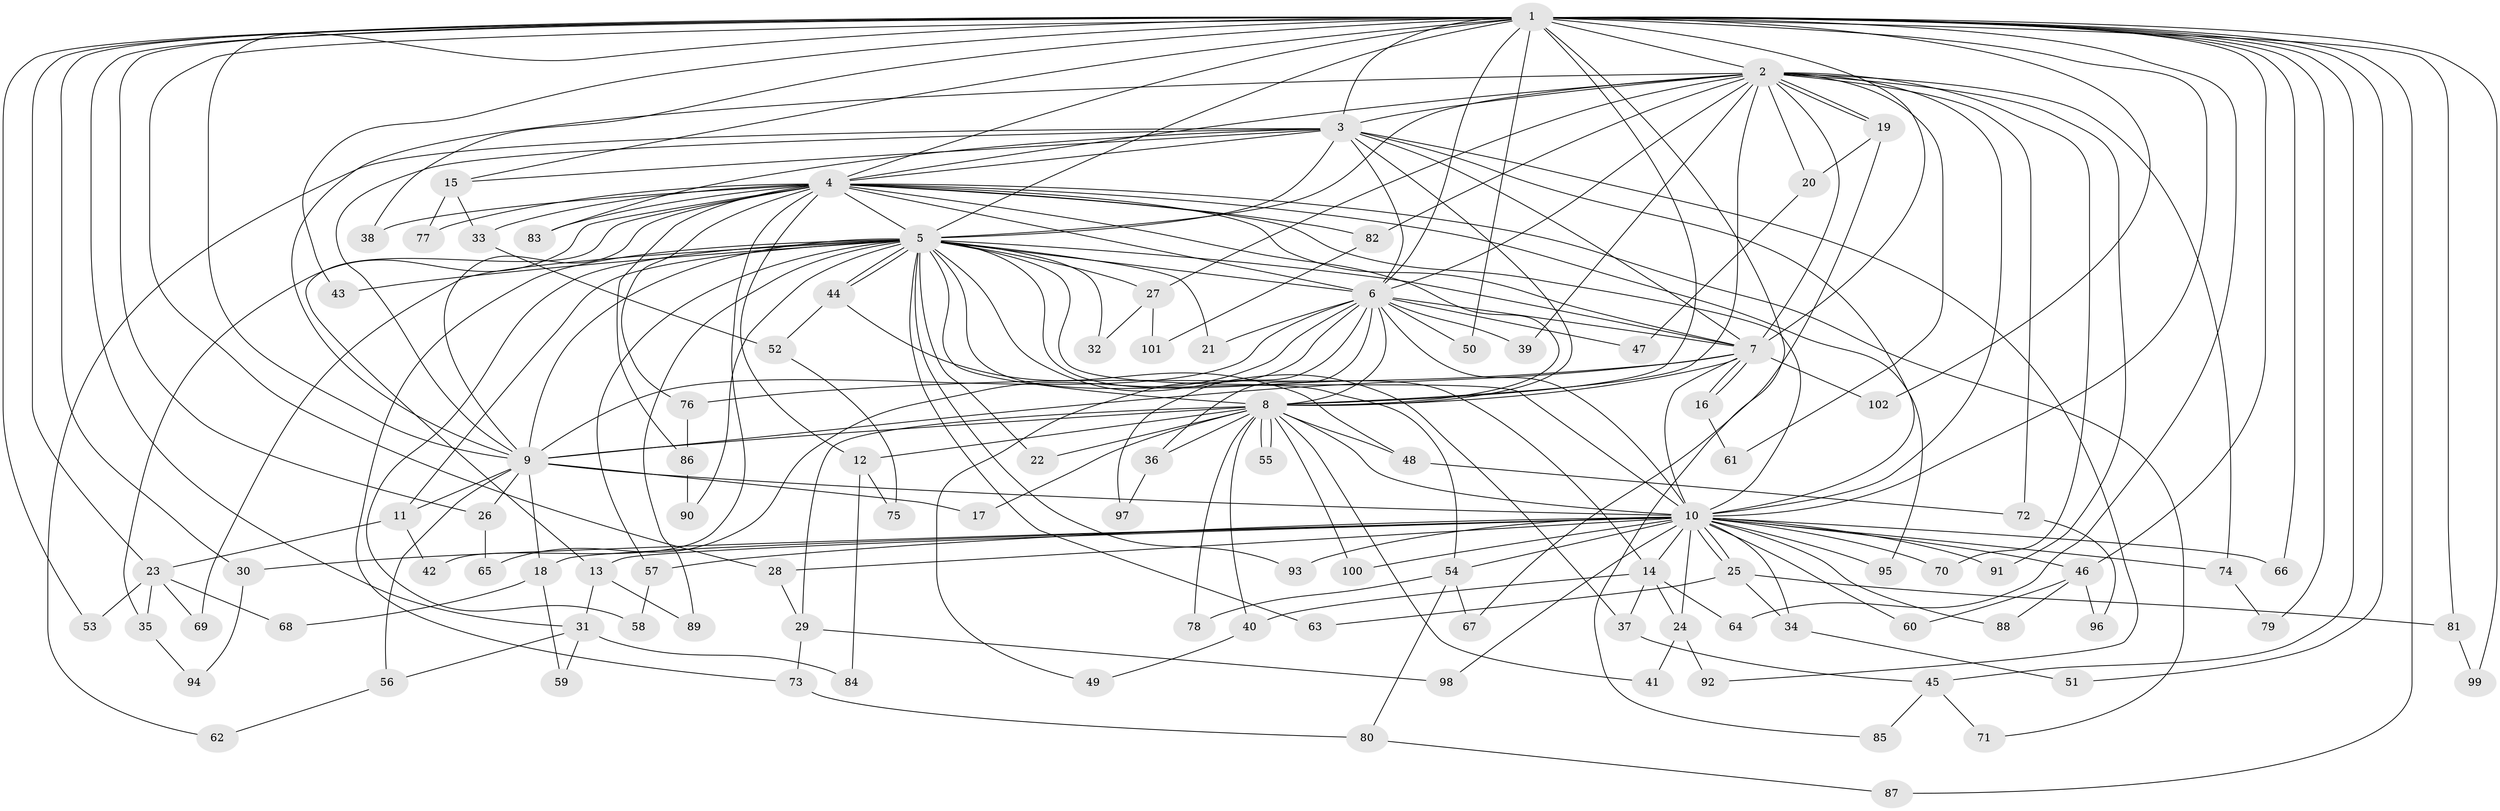 // Generated by graph-tools (version 1.1) at 2025/49/03/09/25 03:49:43]
// undirected, 102 vertices, 229 edges
graph export_dot {
graph [start="1"]
  node [color=gray90,style=filled];
  1;
  2;
  3;
  4;
  5;
  6;
  7;
  8;
  9;
  10;
  11;
  12;
  13;
  14;
  15;
  16;
  17;
  18;
  19;
  20;
  21;
  22;
  23;
  24;
  25;
  26;
  27;
  28;
  29;
  30;
  31;
  32;
  33;
  34;
  35;
  36;
  37;
  38;
  39;
  40;
  41;
  42;
  43;
  44;
  45;
  46;
  47;
  48;
  49;
  50;
  51;
  52;
  53;
  54;
  55;
  56;
  57;
  58;
  59;
  60;
  61;
  62;
  63;
  64;
  65;
  66;
  67;
  68;
  69;
  70;
  71;
  72;
  73;
  74;
  75;
  76;
  77;
  78;
  79;
  80;
  81;
  82;
  83;
  84;
  85;
  86;
  87;
  88;
  89;
  90;
  91;
  92;
  93;
  94;
  95;
  96;
  97;
  98;
  99;
  100;
  101;
  102;
  1 -- 2;
  1 -- 3;
  1 -- 4;
  1 -- 5;
  1 -- 6;
  1 -- 7;
  1 -- 8;
  1 -- 9;
  1 -- 10;
  1 -- 15;
  1 -- 23;
  1 -- 26;
  1 -- 28;
  1 -- 30;
  1 -- 31;
  1 -- 38;
  1 -- 43;
  1 -- 45;
  1 -- 46;
  1 -- 50;
  1 -- 51;
  1 -- 53;
  1 -- 64;
  1 -- 66;
  1 -- 79;
  1 -- 81;
  1 -- 85;
  1 -- 87;
  1 -- 99;
  1 -- 102;
  2 -- 3;
  2 -- 4;
  2 -- 5;
  2 -- 6;
  2 -- 7;
  2 -- 8;
  2 -- 9;
  2 -- 10;
  2 -- 19;
  2 -- 19;
  2 -- 20;
  2 -- 27;
  2 -- 39;
  2 -- 61;
  2 -- 70;
  2 -- 72;
  2 -- 74;
  2 -- 82;
  2 -- 91;
  3 -- 4;
  3 -- 5;
  3 -- 6;
  3 -- 7;
  3 -- 8;
  3 -- 9;
  3 -- 10;
  3 -- 15;
  3 -- 62;
  3 -- 83;
  3 -- 92;
  4 -- 5;
  4 -- 6;
  4 -- 7;
  4 -- 8;
  4 -- 9;
  4 -- 10;
  4 -- 12;
  4 -- 13;
  4 -- 33;
  4 -- 35;
  4 -- 38;
  4 -- 42;
  4 -- 71;
  4 -- 76;
  4 -- 77;
  4 -- 82;
  4 -- 83;
  4 -- 86;
  4 -- 95;
  5 -- 6;
  5 -- 7;
  5 -- 8;
  5 -- 9;
  5 -- 10;
  5 -- 11;
  5 -- 14;
  5 -- 21;
  5 -- 22;
  5 -- 27;
  5 -- 32;
  5 -- 37;
  5 -- 43;
  5 -- 44;
  5 -- 44;
  5 -- 54;
  5 -- 57;
  5 -- 58;
  5 -- 63;
  5 -- 69;
  5 -- 73;
  5 -- 89;
  5 -- 90;
  5 -- 93;
  6 -- 7;
  6 -- 8;
  6 -- 9;
  6 -- 10;
  6 -- 21;
  6 -- 36;
  6 -- 39;
  6 -- 47;
  6 -- 49;
  6 -- 50;
  6 -- 65;
  6 -- 97;
  7 -- 8;
  7 -- 9;
  7 -- 10;
  7 -- 16;
  7 -- 16;
  7 -- 76;
  7 -- 102;
  8 -- 9;
  8 -- 10;
  8 -- 12;
  8 -- 17;
  8 -- 22;
  8 -- 29;
  8 -- 36;
  8 -- 40;
  8 -- 41;
  8 -- 48;
  8 -- 55;
  8 -- 55;
  8 -- 78;
  8 -- 100;
  9 -- 10;
  9 -- 11;
  9 -- 17;
  9 -- 18;
  9 -- 26;
  9 -- 56;
  10 -- 13;
  10 -- 14;
  10 -- 18;
  10 -- 24;
  10 -- 25;
  10 -- 25;
  10 -- 28;
  10 -- 30;
  10 -- 34;
  10 -- 46;
  10 -- 54;
  10 -- 57;
  10 -- 60;
  10 -- 66;
  10 -- 70;
  10 -- 74;
  10 -- 88;
  10 -- 91;
  10 -- 93;
  10 -- 95;
  10 -- 98;
  10 -- 100;
  11 -- 23;
  11 -- 42;
  12 -- 75;
  12 -- 84;
  13 -- 31;
  13 -- 89;
  14 -- 24;
  14 -- 37;
  14 -- 40;
  14 -- 64;
  15 -- 33;
  15 -- 77;
  16 -- 61;
  18 -- 59;
  18 -- 68;
  19 -- 20;
  19 -- 67;
  20 -- 47;
  23 -- 35;
  23 -- 53;
  23 -- 68;
  23 -- 69;
  24 -- 41;
  24 -- 92;
  25 -- 34;
  25 -- 63;
  25 -- 81;
  26 -- 65;
  27 -- 32;
  27 -- 101;
  28 -- 29;
  29 -- 73;
  29 -- 98;
  30 -- 94;
  31 -- 56;
  31 -- 59;
  31 -- 84;
  33 -- 52;
  34 -- 51;
  35 -- 94;
  36 -- 97;
  37 -- 45;
  40 -- 49;
  44 -- 48;
  44 -- 52;
  45 -- 71;
  45 -- 85;
  46 -- 60;
  46 -- 88;
  46 -- 96;
  48 -- 72;
  52 -- 75;
  54 -- 67;
  54 -- 78;
  54 -- 80;
  56 -- 62;
  57 -- 58;
  72 -- 96;
  73 -- 80;
  74 -- 79;
  76 -- 86;
  80 -- 87;
  81 -- 99;
  82 -- 101;
  86 -- 90;
}
